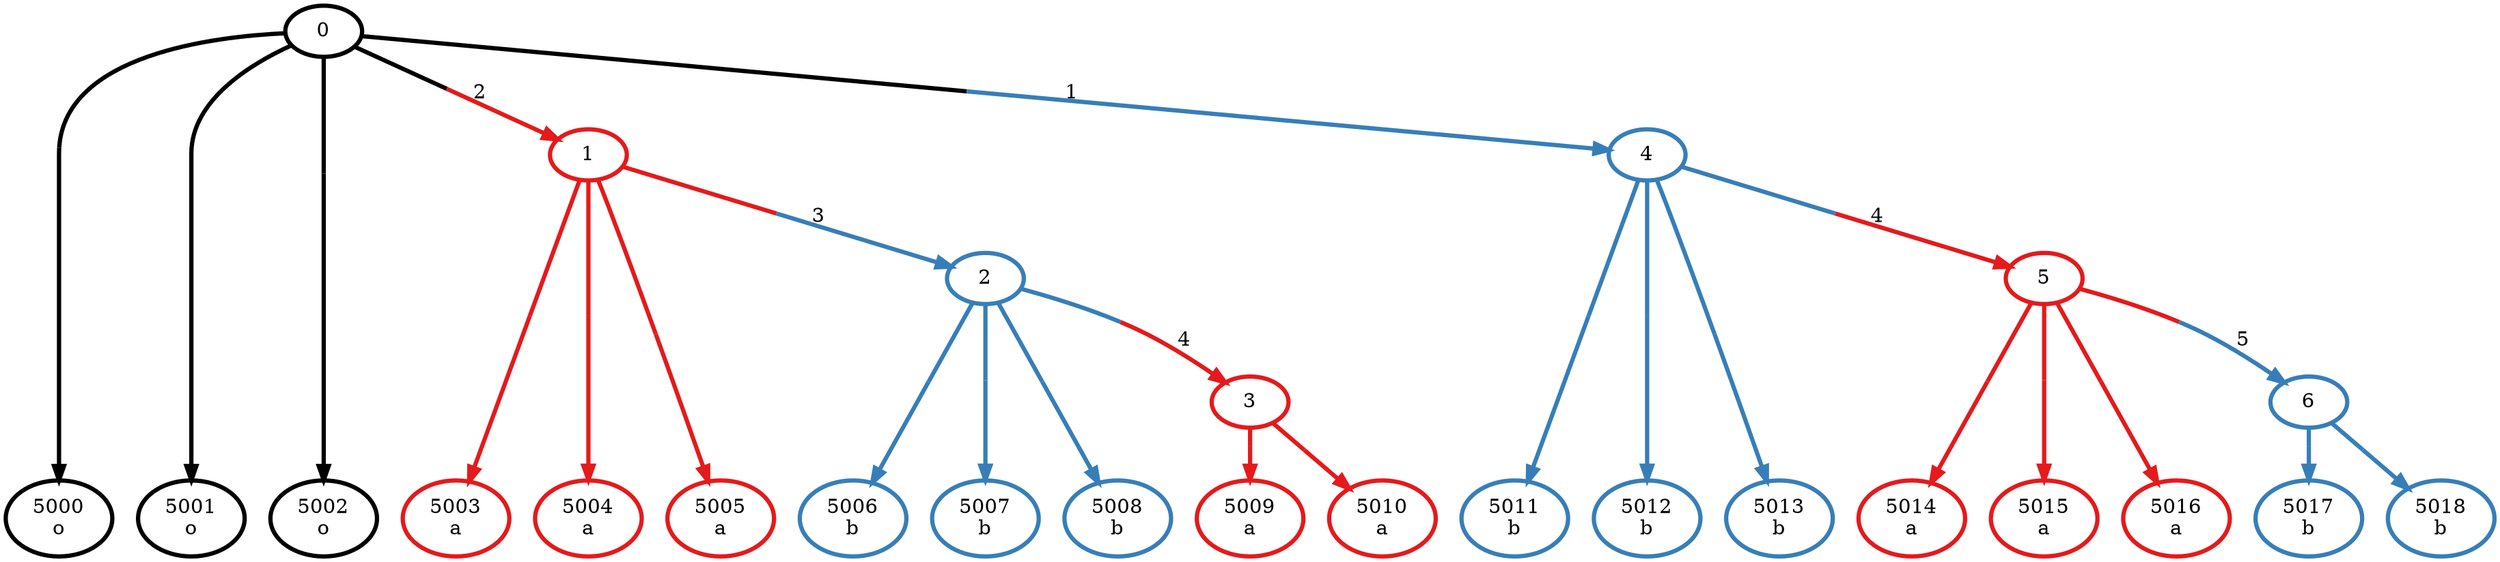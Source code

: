 digraph T {
	{
		rank=same
		0 [penwidth=3,colorscheme=set19,color=0,label="5000\no"]
		1 [penwidth=3,colorscheme=set19,color=0,label="5001\no"]
		2 [penwidth=3,colorscheme=set19,color=0,label="5002\no"]
		3 [penwidth=3,colorscheme=set19,color=1,label="5003\na"]
		4 [penwidth=3,colorscheme=set19,color=1,label="5004\na"]
		5 [penwidth=3,colorscheme=set19,color=1,label="5005\na"]
		6 [penwidth=3,colorscheme=set19,color=2,label="5011\nb"]
		7 [penwidth=3,colorscheme=set19,color=2,label="5012\nb"]
		8 [penwidth=3,colorscheme=set19,color=2,label="5013\nb"]
		9 [penwidth=3,colorscheme=set19,color=2,label="5006\nb"]
		10 [penwidth=3,colorscheme=set19,color=2,label="5007\nb"]
		11 [penwidth=3,colorscheme=set19,color=2,label="5008\nb"]
		12 [penwidth=3,colorscheme=set19,color=1,label="5009\na"]
		13 [penwidth=3,colorscheme=set19,color=1,label="5010\na"]
		14 [penwidth=3,colorscheme=set19,color=1,label="5014\na"]
		15 [penwidth=3,colorscheme=set19,color=1,label="5015\na"]
		16 [penwidth=3,colorscheme=set19,color=1,label="5016\na"]
		17 [penwidth=3,colorscheme=set19,color=2,label="5017\nb"]
		18 [penwidth=3,colorscheme=set19,color=2,label="5018\nb"]
	}
	19 [penwidth=3,colorscheme=set19,color=0,label="0"]
	20 [penwidth=3,colorscheme=set19,color=1,label="1"]
	21 [penwidth=3,colorscheme=set19,color=2,label="4"]
	22 [penwidth=3,colorscheme=set19,color=2,label="2"]
	23 [penwidth=3,colorscheme=set19,color=1,label="5"]
	24 [penwidth=3,colorscheme=set19,color=1,label="3"]
	25 [penwidth=3,colorscheme=set19,color=2,label="6"]
	19 -> 20 [penwidth=3,colorscheme=set19,color="0;0.5:1",label="2"]
	19 -> 21 [penwidth=3,colorscheme=set19,color="0;0.5:2",label="1"]
	19 -> 0 [penwidth=3,colorscheme=set19,color="0;0.5:0"]
	19 -> 1 [penwidth=3,colorscheme=set19,color="0;0.5:0"]
	19 -> 2 [penwidth=3,colorscheme=set19,color="0;0.5:0"]
	20 -> 22 [penwidth=3,colorscheme=set19,color="1;0.5:2",label="3"]
	20 -> 3 [penwidth=3,colorscheme=set19,color="1;0.5:1"]
	20 -> 4 [penwidth=3,colorscheme=set19,color="1;0.5:1"]
	20 -> 5 [penwidth=3,colorscheme=set19,color="1;0.5:1"]
	21 -> 23 [penwidth=3,colorscheme=set19,color="2;0.5:1",label="4"]
	21 -> 6 [penwidth=3,colorscheme=set19,color="2;0.5:2"]
	21 -> 7 [penwidth=3,colorscheme=set19,color="2;0.5:2"]
	21 -> 8 [penwidth=3,colorscheme=set19,color="2;0.5:2"]
	22 -> 24 [penwidth=3,colorscheme=set19,color="2;0.5:1",label="4"]
	22 -> 9 [penwidth=3,colorscheme=set19,color="2;0.5:2"]
	22 -> 10 [penwidth=3,colorscheme=set19,color="2;0.5:2"]
	22 -> 11 [penwidth=3,colorscheme=set19,color="2;0.5:2"]
	23 -> 25 [penwidth=3,colorscheme=set19,color="1;0.5:2",label="5"]
	23 -> 14 [penwidth=3,colorscheme=set19,color="1;0.5:1"]
	23 -> 15 [penwidth=3,colorscheme=set19,color="1;0.5:1"]
	23 -> 16 [penwidth=3,colorscheme=set19,color="1;0.5:1"]
	24 -> 12 [penwidth=3,colorscheme=set19,color="1;0.5:1"]
	24 -> 13 [penwidth=3,colorscheme=set19,color="1;0.5:1"]
	25 -> 17 [penwidth=3,colorscheme=set19,color="2;0.5:2"]
	25 -> 18 [penwidth=3,colorscheme=set19,color="2;0.5:2"]
}
